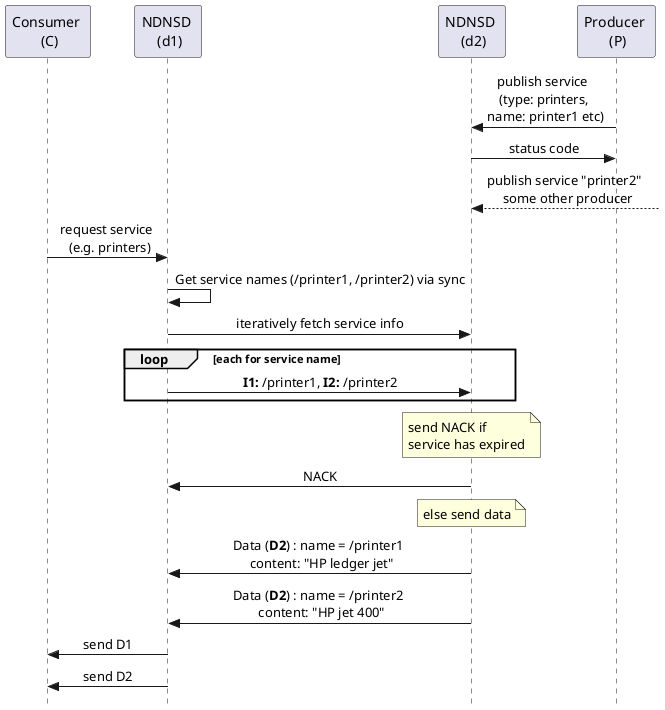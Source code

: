 @startuml
participant "Consumer \n (C)" as C
participant "NDNSD \n (d1)" as d1
participant "NDNSD \n (d2)" as d2
participant "Producer \n (P)" as P

skinparam SequenceMessageAlign center
skinparam style strictuml

P -> d2: publish service \n (type: printers, \n name: printer1 etc)
d2 -> P: status code
d2<--] : publish service "printer2" \n some other producer
C -> d1: request service \n (e.g. printers)
d1 -> d1: Get service names (/printer1, /printer2) via sync

d1 -> d2 : iteratively fetch service info
        loop each for service name
            d1 -> d2: **I1:** /printer1, **I2:** /printer2
        end

note over d2
send NACK if
service has expired
end note

d2 -> d1: NACK
note over d2
else send data
end note

d2 -> d1: Data (**D2**) : name = /printer1 \n content: "HP ledger jet"
d2 -> d1: Data (**D2**) : name = /printer2 \n content: "HP jet 400"

d1 -> C: send D1
d1 -> C: send D2
@enduml
